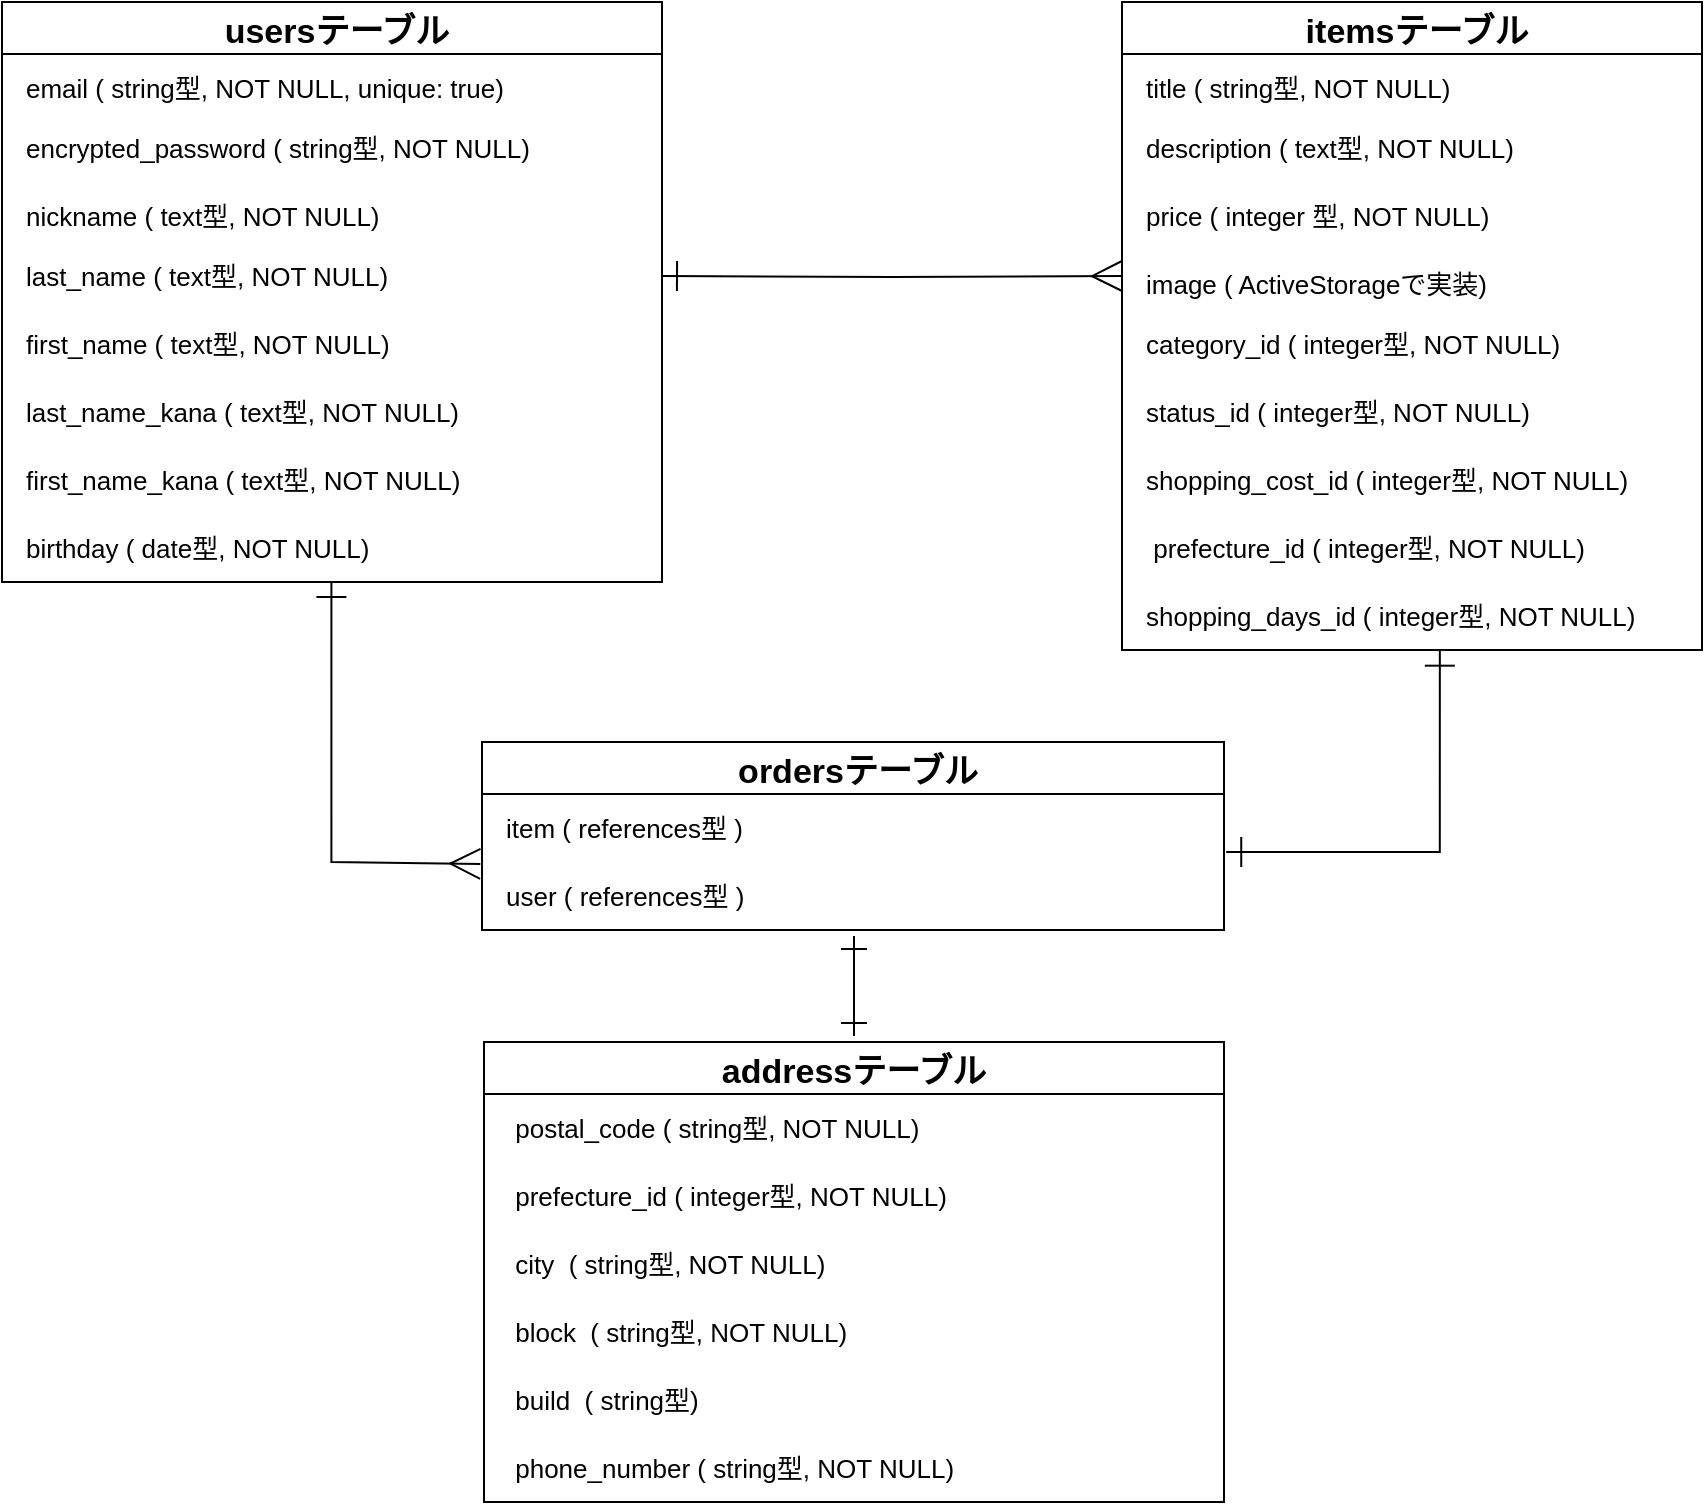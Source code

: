 <mxfile version="13.10.0" type="embed">
    <diagram id="oKVaaFYga90hGHUwI4pZ" name="ページ1">
        <mxGraphModel dx="1163" dy="1041" grid="1" gridSize="10" guides="1" tooltips="1" connect="0" arrows="1" fold="1" page="1" pageScale="1" pageWidth="850" pageHeight="1100" math="0" shadow="0">
            <root>
                <mxCell id="0"/>
                <mxCell id="1" parent="0"/>
                <mxCell id="2" value="itemsテーブル" style="swimlane;fontStyle=1;childLayout=stackLayout;horizontal=1;startSize=26;horizontalStack=0;resizeParent=1;resizeParentMax=0;resizeLast=0;collapsible=1;marginBottom=0;align=center;fontSize=17;spacingRight=2;spacingLeft=7;" parent="1" vertex="1">
                    <mxGeometry x="560" y="80" width="290" height="324" as="geometry"/>
                </mxCell>
                <mxCell id="4" value="title ( string型, NOT NULL)" style="text;strokeColor=none;fillColor=none;spacingLeft=7;spacingRight=2;overflow=hidden;rotatable=0;points=[[0,0.5],[1,0.5]];portConstraint=eastwest;fontSize=13;spacing=5;" parent="2" vertex="1">
                    <mxGeometry y="26" width="290" height="30" as="geometry"/>
                </mxCell>
                <mxCell id="39" value="description ( text型, NOT NULL)" style="text;strokeColor=none;fillColor=none;spacingLeft=7;spacingRight=2;overflow=hidden;rotatable=0;points=[[0,0.5],[1,0.5]];portConstraint=eastwest;fontSize=13;spacing=5;" parent="2" vertex="1">
                    <mxGeometry y="56" width="290" height="34" as="geometry"/>
                </mxCell>
                <mxCell id="51" value="price ( integer 型, NOT NULL)" style="text;strokeColor=none;fillColor=none;spacingLeft=7;spacingRight=2;overflow=hidden;rotatable=0;points=[[0,0.5],[1,0.5]];portConstraint=eastwest;fontSize=13;spacing=5;" parent="2" vertex="1">
                    <mxGeometry y="90" width="290" height="34" as="geometry"/>
                </mxCell>
                <mxCell id="3" value="image ( ActiveStorageで実装)" style="text;strokeColor=none;fillColor=none;spacingLeft=7;spacingRight=2;overflow=hidden;rotatable=0;points=[[0,0.5],[1,0.5]];portConstraint=eastwest;fontSize=13;spacing=5;" parent="2" vertex="1">
                    <mxGeometry y="124" width="290" height="30" as="geometry"/>
                </mxCell>
                <mxCell id="40" value="category_id ( integer型, NOT NULL)&#10;" style="text;strokeColor=none;fillColor=none;spacingLeft=7;spacingRight=2;overflow=hidden;rotatable=0;points=[[0,0.5],[1,0.5]];portConstraint=eastwest;fontSize=13;spacing=5;" parent="2" vertex="1">
                    <mxGeometry y="154" width="290" height="34" as="geometry"/>
                </mxCell>
                <mxCell id="41" value="status_id ( integer型, NOT NULL)" style="text;strokeColor=none;fillColor=none;spacingLeft=7;spacingRight=2;overflow=hidden;rotatable=0;points=[[0,0.5],[1,0.5]];portConstraint=eastwest;fontSize=13;spacing=5;" parent="2" vertex="1">
                    <mxGeometry y="188" width="290" height="34" as="geometry"/>
                </mxCell>
                <mxCell id="48" value="shopping_cost_id ( integer型, NOT NULL)" style="text;strokeColor=none;fillColor=none;spacingLeft=7;spacingRight=2;overflow=hidden;rotatable=0;points=[[0,0.5],[1,0.5]];portConstraint=eastwest;fontSize=13;spacing=5;" parent="2" vertex="1">
                    <mxGeometry y="222" width="290" height="34" as="geometry"/>
                </mxCell>
                <mxCell id="77" value=" prefecture_id ( integer型, NOT NULL)" style="text;strokeColor=none;fillColor=none;spacingLeft=7;spacingRight=2;overflow=hidden;rotatable=0;points=[[0,0.5],[1,0.5]];portConstraint=eastwest;fontSize=13;spacing=5;" vertex="1" parent="2">
                    <mxGeometry y="256" width="290" height="34" as="geometry"/>
                </mxCell>
                <mxCell id="50" value="shopping_days_id ( integer型, NOT NULL)" style="text;strokeColor=none;fillColor=none;spacingLeft=7;spacingRight=2;overflow=hidden;rotatable=0;points=[[0,0.5],[1,0.5]];portConstraint=eastwest;fontSize=13;spacing=5;" parent="2" vertex="1">
                    <mxGeometry y="290" width="290" height="34" as="geometry"/>
                </mxCell>
                <mxCell id="6" value="ordersテーブル" style="swimlane;fontStyle=1;childLayout=stackLayout;horizontal=1;startSize=26;horizontalStack=0;resizeParent=1;resizeParentMax=0;resizeLast=0;collapsible=1;marginBottom=0;align=center;fontSize=17;spacingRight=2;spacingLeft=7;" parent="1" vertex="1">
                    <mxGeometry x="240" y="450" width="371" height="94" as="geometry"/>
                </mxCell>
                <mxCell id="75" value="item ( references型 )" style="text;strokeColor=none;fillColor=none;spacingLeft=7;spacingRight=2;overflow=hidden;rotatable=0;points=[[0,0.5],[1,0.5]];portConstraint=eastwest;fontSize=13;spacing=5;" vertex="1" parent="6">
                    <mxGeometry y="26" width="371" height="34" as="geometry"/>
                </mxCell>
                <mxCell id="74" value="user ( references型 )" style="text;strokeColor=none;fillColor=none;spacingLeft=7;spacingRight=2;overflow=hidden;rotatable=0;points=[[0,0.5],[1,0.5]];portConstraint=eastwest;fontSize=13;spacing=5;" vertex="1" parent="6">
                    <mxGeometry y="60" width="371" height="34" as="geometry"/>
                </mxCell>
                <mxCell id="10" value="usersテーブル" style="swimlane;fontStyle=1;childLayout=stackLayout;horizontal=1;startSize=26;horizontalStack=0;resizeParent=1;resizeParentMax=0;resizeLast=0;collapsible=1;marginBottom=0;align=center;fontSize=17;spacing=15;spacingTop=0;spacingBottom=0;spacingRight=2;spacingLeft=7;" parent="1" vertex="1">
                    <mxGeometry y="80" width="330" height="290" as="geometry"/>
                </mxCell>
                <mxCell id="12" value="email ( string型, NOT NULL, unique: true)" style="text;strokeColor=none;fillColor=none;spacingLeft=7;spacingRight=2;overflow=hidden;rotatable=0;points=[[0,0.5],[1,0.5]];portConstraint=eastwest;fontSize=13;spacing=5;" parent="10" vertex="1">
                    <mxGeometry y="26" width="330" height="30" as="geometry"/>
                </mxCell>
                <mxCell id="13" value="encrypted_password ( string型, NOT NULL)" style="text;strokeColor=none;fillColor=none;spacingLeft=7;spacingRight=2;overflow=hidden;rotatable=0;points=[[0,0.5],[1,0.5]];portConstraint=eastwest;fontSize=13;spacing=5;" parent="10" vertex="1">
                    <mxGeometry y="56" width="330" height="34" as="geometry"/>
                </mxCell>
                <mxCell id="11" value="nickname ( text型, NOT NULL)" style="text;strokeColor=none;fillColor=none;spacingLeft=7;spacingRight=2;overflow=hidden;rotatable=0;points=[[0,0.5],[1,0.5]];portConstraint=eastwest;fontSize=13;spacing=5;" parent="10" vertex="1">
                    <mxGeometry y="90" width="330" height="30" as="geometry"/>
                </mxCell>
                <mxCell id="25" value="last_name ( text型, NOT NULL)" style="text;strokeColor=none;fillColor=none;spacingLeft=7;spacingRight=2;overflow=hidden;rotatable=0;points=[[0,0.5],[1,0.5]];portConstraint=eastwest;fontSize=13;spacing=5;" parent="10" vertex="1">
                    <mxGeometry y="120" width="330" height="34" as="geometry"/>
                </mxCell>
                <mxCell id="27" value="first_name ( text型, NOT NULL)" style="text;strokeColor=none;fillColor=none;spacingLeft=7;spacingRight=2;overflow=hidden;rotatable=0;points=[[0,0.5],[1,0.5]];portConstraint=eastwest;fontSize=13;spacing=5;" parent="10" vertex="1">
                    <mxGeometry y="154" width="330" height="34" as="geometry"/>
                </mxCell>
                <mxCell id="28" value="last_name_kana ( text型, NOT NULL)" style="text;strokeColor=none;fillColor=none;spacingLeft=7;spacingRight=2;overflow=hidden;rotatable=0;points=[[0,0.5],[1,0.5]];portConstraint=eastwest;fontSize=13;spacing=5;" parent="10" vertex="1">
                    <mxGeometry y="188" width="330" height="34" as="geometry"/>
                </mxCell>
                <mxCell id="31" value="first_name_kana ( text型, NOT NULL)" style="text;strokeColor=none;fillColor=none;spacingLeft=7;spacingRight=2;overflow=hidden;rotatable=0;points=[[0,0.5],[1,0.5]];portConstraint=eastwest;fontSize=13;spacing=5;" parent="10" vertex="1">
                    <mxGeometry y="222" width="330" height="34" as="geometry"/>
                </mxCell>
                <mxCell id="32" value="birthday ( date型, NOT NULL)" style="text;strokeColor=none;fillColor=none;spacingLeft=7;spacingRight=2;overflow=hidden;rotatable=0;points=[[0,0.5],[1,0.5]];portConstraint=eastwest;fontSize=13;spacing=5;" parent="10" vertex="1">
                    <mxGeometry y="256" width="330" height="34" as="geometry"/>
                </mxCell>
                <mxCell id="64" style="edgeStyle=orthogonalEdgeStyle;rounded=0;jumpSize=6;orthogonalLoop=1;jettySize=auto;html=1;entryX=0.487;entryY=1;entryDx=0;entryDy=0;entryPerimeter=0;startArrow=ERmany;startFill=0;startSize=13;sourcePerimeterSpacing=0;endArrow=ERone;endFill=0;endSize=13;strokeWidth=1;fontSize=13;spacingRight=2;spacingLeft=7;exitX=-0.013;exitY=0.029;exitDx=0;exitDy=0;exitPerimeter=0;" parent="1" edge="1">
                    <mxGeometry relative="1" as="geometry">
                        <mxPoint x="239.177" y="510.986" as="sourcePoint"/>
                        <mxPoint x="164.71" y="370" as="targetPoint"/>
                        <Array as="points">
                            <mxPoint x="165" y="510"/>
                        </Array>
                    </mxGeometry>
                </mxCell>
                <mxCell id="66" style="edgeStyle=orthogonalEdgeStyle;rounded=0;jumpSize=6;orthogonalLoop=1;jettySize=auto;html=1;startArrow=ERmany;startFill=0;startSize=13;sourcePerimeterSpacing=0;endArrow=ERone;endFill=0;endSize=13;strokeWidth=1;fontSize=13;entryX=1;entryY=0.5;entryDx=0;entryDy=0;spacingRight=2;spacingLeft=7;" parent="1" target="25" edge="1">
                    <mxGeometry relative="1" as="geometry">
                        <mxPoint x="560" y="217" as="sourcePoint"/>
                    </mxGeometry>
                </mxCell>
                <mxCell id="68" style="edgeStyle=orthogonalEdgeStyle;rounded=0;jumpSize=6;orthogonalLoop=1;jettySize=auto;html=1;exitX=1.003;exitY=-0.147;exitDx=0;exitDy=0;startArrow=ERone;startFill=0;startSize=13;sourcePerimeterSpacing=0;endArrow=ERone;endFill=0;endSize=13;strokeWidth=1;fontSize=13;entryX=0.548;entryY=1.01;entryDx=0;entryDy=0;entryPerimeter=0;spacingRight=2;spacingLeft=7;exitPerimeter=0;" parent="1" source="74" target="50" edge="1">
                    <mxGeometry relative="1" as="geometry">
                        <mxPoint x="720" y="400" as="targetPoint"/>
                        <Array as="points">
                            <mxPoint x="719" y="505"/>
                        </Array>
                    </mxGeometry>
                </mxCell>
                <mxCell id="76" style="edgeStyle=orthogonalEdgeStyle;rounded=0;orthogonalLoop=1;jettySize=auto;html=1;exitX=0.5;exitY=0;exitDx=0;exitDy=0;fontSize=17;endArrow=ERone;endFill=0;startArrow=ERone;startFill=0;endSize=11;startSize=11;" edge="1" parent="1">
                    <mxGeometry relative="1" as="geometry">
                        <mxPoint x="426" y="547" as="targetPoint"/>
                        <mxPoint x="426" y="597" as="sourcePoint"/>
                        <Array as="points">
                            <mxPoint x="426" y="567"/>
                            <mxPoint x="426" y="567"/>
                        </Array>
                    </mxGeometry>
                </mxCell>
                <mxCell id="69" value="addressテーブル" style="swimlane;fontStyle=1;childLayout=stackLayout;horizontal=1;startSize=26;horizontalStack=0;resizeParent=1;resizeParentMax=0;resizeLast=0;collapsible=1;marginBottom=0;align=center;fontSize=17;" vertex="1" parent="1">
                    <mxGeometry x="241" y="600" width="370" height="230" as="geometry"/>
                </mxCell>
                <mxCell id="53" value=" postal_code ( string型, NOT NULL)" style="text;strokeColor=none;fillColor=none;spacingLeft=7;spacingRight=2;overflow=hidden;rotatable=0;points=[[0,0.5],[1,0.5]];portConstraint=eastwest;fontSize=13;spacing=5;" parent="69" vertex="1">
                    <mxGeometry y="26" width="370" height="34" as="geometry"/>
                </mxCell>
                <mxCell id="54" value=" prefecture_id ( integer型, NOT NULL)" style="text;strokeColor=none;fillColor=none;spacingLeft=7;spacingRight=2;overflow=hidden;rotatable=0;points=[[0,0.5],[1,0.5]];portConstraint=eastwest;fontSize=13;spacing=5;" parent="69" vertex="1">
                    <mxGeometry y="60" width="370" height="34" as="geometry"/>
                </mxCell>
                <mxCell id="55" value=" city  ( string型, NOT NULL)" style="text;strokeColor=none;fillColor=none;spacingLeft=7;spacingRight=2;overflow=hidden;rotatable=0;points=[[0,0.5],[1,0.5]];portConstraint=eastwest;fontSize=13;spacing=5;" parent="69" vertex="1">
                    <mxGeometry y="94" width="370" height="34" as="geometry"/>
                </mxCell>
                <mxCell id="57" value=" block  ( string型, NOT NULL)" style="text;strokeColor=none;fillColor=none;spacingLeft=7;spacingRight=2;overflow=hidden;rotatable=0;points=[[0,0.5],[1,0.5]];portConstraint=eastwest;fontSize=13;spacing=5;" parent="69" vertex="1">
                    <mxGeometry y="128" width="370" height="34" as="geometry"/>
                </mxCell>
                <mxCell id="73" value=" build  ( string型)" style="text;strokeColor=none;fillColor=none;spacingLeft=7;spacingRight=2;overflow=hidden;rotatable=0;points=[[0,0.5],[1,0.5]];portConstraint=eastwest;fontSize=13;spacing=5;" vertex="1" parent="69">
                    <mxGeometry y="162" width="370" height="34" as="geometry"/>
                </mxCell>
                <mxCell id="58" value=" phone_number ( string型, NOT NULL)" style="text;strokeColor=none;fillColor=none;spacingLeft=7;spacingRight=2;overflow=hidden;rotatable=0;points=[[0,0.5],[1,0.5]];portConstraint=eastwest;fontSize=13;spacing=5;" parent="69" vertex="1">
                    <mxGeometry y="196" width="370" height="34" as="geometry"/>
                </mxCell>
            </root>
        </mxGraphModel>
    </diagram>
</mxfile>